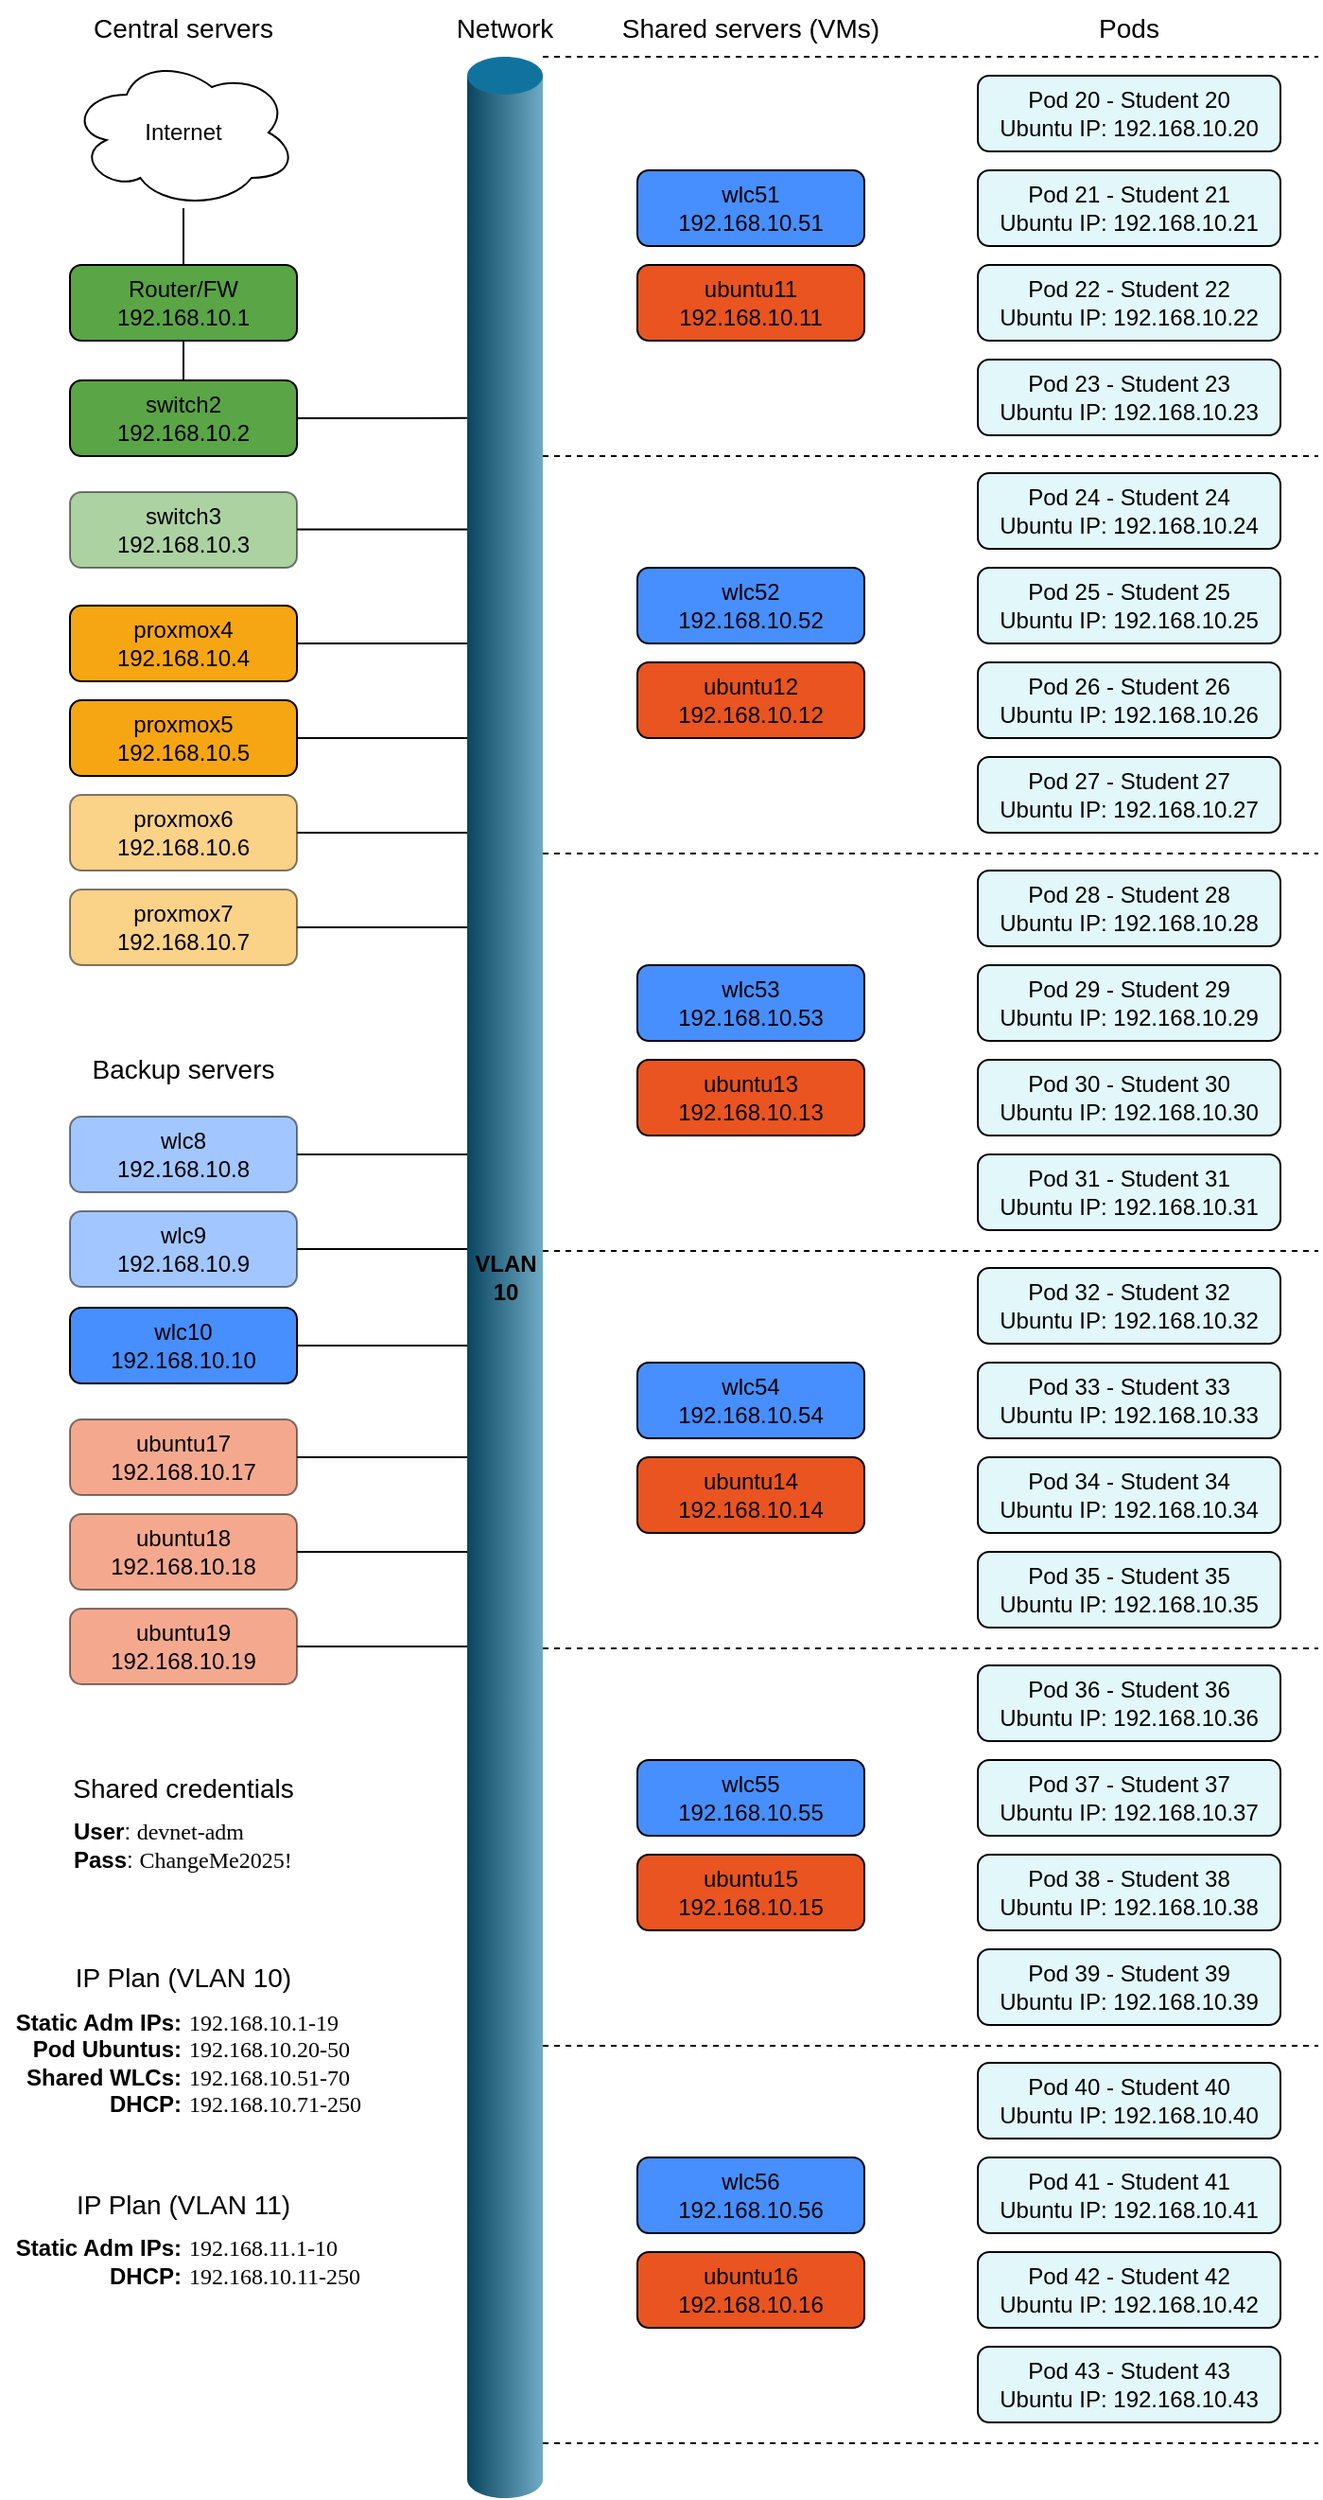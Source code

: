 <mxfile version="27.2.0">
  <diagram name="Lab Topology" id="lab-topology">
    <mxGraphModel dx="1365" dy="1097" grid="1" gridSize="10" guides="1" tooltips="1" connect="1" arrows="1" fold="1" page="1" pageScale="1" pageWidth="2000" pageHeight="2000" math="0" shadow="0">
      <root>
        <mxCell id="0" />
        <mxCell id="1" parent="0" />
        <mxCell id="JF7ul_cEhmW1xDyU_TWV-47" value="" style="edgeStyle=orthogonalEdgeStyle;shape=connector;rounded=1;orthogonalLoop=1;jettySize=auto;html=1;strokeColor=default;align=center;verticalAlign=middle;fontFamily=Helvetica;fontSize=11;fontColor=default;labelBackgroundColor=default;endArrow=none;endFill=0;" parent="1" source="3" target="JF7ul_cEhmW1xDyU_TWV-30" edge="1">
          <mxGeometry relative="1" as="geometry" />
        </mxCell>
        <mxCell id="3" value="Router/FW&lt;br&gt;192.168.10.1" style="rounded=1;whiteSpace=wrap;html=1;fillColor=#5AA546;" parent="1" vertex="1">
          <mxGeometry x="60" y="150" width="120" height="40" as="geometry" />
        </mxCell>
        <mxCell id="JF7ul_cEhmW1xDyU_TWV-48" value="" style="edgeStyle=orthogonalEdgeStyle;shape=connector;rounded=1;orthogonalLoop=1;jettySize=auto;html=1;strokeColor=default;align=center;verticalAlign=middle;fontFamily=Helvetica;fontSize=11;fontColor=default;labelBackgroundColor=default;endArrow=none;endFill=0;entryX=-0.001;entryY=0.294;entryDx=0;entryDy=0;entryPerimeter=0;" parent="1" source="5" edge="1">
          <mxGeometry relative="1" as="geometry">
            <mxPoint x="269.96" y="230.92" as="targetPoint" />
          </mxGeometry>
        </mxCell>
        <mxCell id="5" value="switch2&#xa;192.168.10.2" style="rounded=1;whiteSpace=wrap;html=1;fillColor=#5AA546;" parent="1" vertex="1">
          <mxGeometry x="60" y="211" width="120" height="40" as="geometry" />
        </mxCell>
        <mxCell id="6" value="switch3&#xa;192.168.10.3" style="rounded=1;whiteSpace=wrap;html=1;fillColor=#5AA546;opacity=50;" parent="1" vertex="1">
          <mxGeometry x="60" y="270" width="120" height="40" as="geometry" />
        </mxCell>
        <mxCell id="7" style="edgeStyle=orthogonalEdgeStyle;endArrow=none;html=1;endFill=0;" parent="1" source="3" target="5" edge="1">
          <mxGeometry relative="1" as="geometry" />
        </mxCell>
        <mxCell id="9" value="proxmox4&#xa;192.168.10.4" style="rounded=1;whiteSpace=wrap;html=1;fillColor=#F6A613;" parent="1" vertex="1">
          <mxGeometry x="60" y="330" width="120" height="40" as="geometry" />
        </mxCell>
        <mxCell id="10" value="proxmox5&#xa;192.168.10.5" style="rounded=1;whiteSpace=wrap;html=1;fillColor=#F6A613;" parent="1" vertex="1">
          <mxGeometry x="60" y="380" width="120" height="40" as="geometry" />
        </mxCell>
        <mxCell id="11" value="proxmox6&#xa;192.168.10.6" style="rounded=1;whiteSpace=wrap;html=1;fillColor=#F6A613;opacity=50;" parent="1" vertex="1">
          <mxGeometry x="60" y="430" width="120" height="40" as="geometry" />
        </mxCell>
        <mxCell id="12" value="proxmox7&#xa;192.168.10.7" style="rounded=1;whiteSpace=wrap;html=1;fillColor=#F6A613;opacity=50;" parent="1" vertex="1">
          <mxGeometry x="60" y="480" width="120" height="40" as="geometry" />
        </mxCell>
        <mxCell id="17" value="wlc8&lt;br&gt;192.168.10.8" style="rounded=1;whiteSpace=wrap;html=1;fillColor=#478EFF;strokeColor=light-dark(#000000,#FFFFFF);opacity=50;" parent="1" vertex="1">
          <mxGeometry x="60" y="600" width="120" height="40" as="geometry" />
        </mxCell>
        <mxCell id="26" value="wlc51&#xa;192.168.10.51" style="rounded=1;whiteSpace=wrap;html=1;fillColor=#478EFF;strokeColor=light-dark(#000000,#FFFFFF);" parent="1" vertex="1">
          <mxGeometry x="360" y="100" width="120" height="40" as="geometry" />
        </mxCell>
        <mxCell id="27" value="ubuntu11&lt;br&gt;192.168.10.11" style="rounded=1;whiteSpace=wrap;html=1;fillColor=#E95420;strokeColor=light-dark(#000000,#FFFFFF);" parent="1" vertex="1">
          <mxGeometry x="360" y="150" width="120" height="40" as="geometry" />
        </mxCell>
        <mxCell id="28" value="Pod 20 - Student 20&lt;div&gt;Ubuntu IP: 192.168.10.20&lt;/div&gt;" style="rounded=1;whiteSpace=wrap;html=1;fillColor=#e1f7fa;" parent="1" vertex="1">
          <mxGeometry x="540" y="50" width="160" height="40" as="geometry" />
        </mxCell>
        <mxCell id="JF7ul_cEhmW1xDyU_TWV-30" value="Internet" style="ellipse;shape=cloud;whiteSpace=wrap;html=1;" parent="1" vertex="1">
          <mxGeometry x="60" y="40" width="120" height="80" as="geometry" />
        </mxCell>
        <mxCell id="JF7ul_cEhmW1xDyU_TWV-37" value="&lt;font&gt;VLAN&lt;/font&gt;&lt;div&gt;&lt;font&gt;10&lt;/font&gt;&lt;/div&gt;" style="verticalLabelPosition=middle;verticalAlign=middle;html=1;shape=mxgraph.infographic.cylinder;fillColor=#10739E;strokeColor=none;labelPosition=center;align=center;fontColor=light-dark(#000000,#000000);fontStyle=1" parent="1" vertex="1">
          <mxGeometry x="270" y="40" width="40" height="1290" as="geometry" />
        </mxCell>
        <mxCell id="JF7ul_cEhmW1xDyU_TWV-49" value="" style="edgeStyle=orthogonalEdgeStyle;shape=connector;rounded=1;orthogonalLoop=1;jettySize=auto;html=1;strokeColor=default;align=center;verticalAlign=middle;fontFamily=Helvetica;fontSize=11;fontColor=default;labelBackgroundColor=default;endArrow=none;endFill=0;entryX=-0.001;entryY=0.294;entryDx=0;entryDy=0;entryPerimeter=0;" parent="1" edge="1">
          <mxGeometry relative="1" as="geometry">
            <mxPoint x="180" y="289.76" as="sourcePoint" />
            <mxPoint x="270" y="289.76" as="targetPoint" />
          </mxGeometry>
        </mxCell>
        <mxCell id="JF7ul_cEhmW1xDyU_TWV-50" value="" style="edgeStyle=orthogonalEdgeStyle;shape=connector;rounded=1;orthogonalLoop=1;jettySize=auto;html=1;strokeColor=default;align=center;verticalAlign=middle;fontFamily=Helvetica;fontSize=11;fontColor=default;labelBackgroundColor=default;endArrow=none;endFill=0;entryX=-0.001;entryY=0.294;entryDx=0;entryDy=0;entryPerimeter=0;" parent="1" edge="1">
          <mxGeometry relative="1" as="geometry">
            <mxPoint x="180" y="350" as="sourcePoint" />
            <mxPoint x="270" y="350" as="targetPoint" />
          </mxGeometry>
        </mxCell>
        <mxCell id="JF7ul_cEhmW1xDyU_TWV-51" value="" style="edgeStyle=orthogonalEdgeStyle;shape=connector;rounded=1;orthogonalLoop=1;jettySize=auto;html=1;strokeColor=default;align=center;verticalAlign=middle;fontFamily=Helvetica;fontSize=11;fontColor=default;labelBackgroundColor=default;endArrow=none;endFill=0;entryX=-0.001;entryY=0.294;entryDx=0;entryDy=0;entryPerimeter=0;" parent="1" edge="1">
          <mxGeometry relative="1" as="geometry">
            <mxPoint x="180" y="400" as="sourcePoint" />
            <mxPoint x="270" y="400" as="targetPoint" />
          </mxGeometry>
        </mxCell>
        <mxCell id="JF7ul_cEhmW1xDyU_TWV-52" value="" style="edgeStyle=orthogonalEdgeStyle;shape=connector;rounded=1;orthogonalLoop=1;jettySize=auto;html=1;strokeColor=default;align=center;verticalAlign=middle;fontFamily=Helvetica;fontSize=11;fontColor=default;labelBackgroundColor=default;endArrow=none;endFill=0;entryX=-0.001;entryY=0.294;entryDx=0;entryDy=0;entryPerimeter=0;" parent="1" edge="1">
          <mxGeometry relative="1" as="geometry">
            <mxPoint x="180" y="450" as="sourcePoint" />
            <mxPoint x="270" y="450" as="targetPoint" />
          </mxGeometry>
        </mxCell>
        <mxCell id="JF7ul_cEhmW1xDyU_TWV-53" value="" style="edgeStyle=orthogonalEdgeStyle;shape=connector;rounded=1;orthogonalLoop=1;jettySize=auto;html=1;strokeColor=default;align=center;verticalAlign=middle;fontFamily=Helvetica;fontSize=11;fontColor=default;labelBackgroundColor=default;endArrow=none;endFill=0;entryX=-0.001;entryY=0.294;entryDx=0;entryDy=0;entryPerimeter=0;" parent="1" edge="1">
          <mxGeometry relative="1" as="geometry">
            <mxPoint x="180" y="500" as="sourcePoint" />
            <mxPoint x="270" y="500" as="targetPoint" />
          </mxGeometry>
        </mxCell>
        <mxCell id="JF7ul_cEhmW1xDyU_TWV-54" value="" style="edgeStyle=orthogonalEdgeStyle;shape=connector;rounded=1;orthogonalLoop=1;jettySize=auto;html=1;strokeColor=default;align=center;verticalAlign=middle;fontFamily=Helvetica;fontSize=11;fontColor=default;labelBackgroundColor=default;endArrow=none;endFill=0;entryX=-0.001;entryY=0.294;entryDx=0;entryDy=0;entryPerimeter=0;" parent="1" edge="1">
          <mxGeometry relative="1" as="geometry">
            <mxPoint x="180" y="620" as="sourcePoint" />
            <mxPoint x="270" y="620" as="targetPoint" />
          </mxGeometry>
        </mxCell>
        <mxCell id="rCJ5eUopM_oF1R0QCjyk-28" value="Central servers" style="text;strokeColor=none;align=center;fillColor=none;html=1;verticalAlign=middle;whiteSpace=wrap;rounded=0;fontSize=14;" parent="1" vertex="1">
          <mxGeometry x="60" y="10" width="120" height="30" as="geometry" />
        </mxCell>
        <mxCell id="rCJ5eUopM_oF1R0QCjyk-29" value="Network" style="text;strokeColor=none;align=center;fillColor=none;html=1;verticalAlign=middle;whiteSpace=wrap;rounded=0;fontSize=14;" parent="1" vertex="1">
          <mxGeometry x="230" y="10" width="120" height="30" as="geometry" />
        </mxCell>
        <mxCell id="rCJ5eUopM_oF1R0QCjyk-30" value="Shared servers (VMs)" style="text;strokeColor=none;align=center;fillColor=none;html=1;verticalAlign=middle;whiteSpace=wrap;rounded=0;fontSize=14;" parent="1" vertex="1">
          <mxGeometry x="340" y="10" width="160" height="30" as="geometry" />
        </mxCell>
        <mxCell id="rCJ5eUopM_oF1R0QCjyk-31" value="Pods" style="text;strokeColor=none;align=center;fillColor=none;html=1;verticalAlign=middle;whiteSpace=wrap;rounded=0;fontSize=14;" parent="1" vertex="1">
          <mxGeometry x="560" y="10" width="120" height="30" as="geometry" />
        </mxCell>
        <mxCell id="rCJ5eUopM_oF1R0QCjyk-33" value="Pod 21 - Student 21&lt;div&gt;Ubuntu IP: 192.168.10.21&lt;/div&gt;" style="rounded=1;whiteSpace=wrap;html=1;fillColor=#e1f7fa;" parent="1" vertex="1">
          <mxGeometry x="540" y="100" width="160" height="40" as="geometry" />
        </mxCell>
        <mxCell id="rCJ5eUopM_oF1R0QCjyk-35" value="Pod 22 - Student 22&lt;div&gt;Ubuntu IP: 192.168.10.22&lt;/div&gt;" style="rounded=1;whiteSpace=wrap;html=1;fillColor=#e1f7fa;" parent="1" vertex="1">
          <mxGeometry x="540" y="150" width="160" height="40" as="geometry" />
        </mxCell>
        <mxCell id="rCJ5eUopM_oF1R0QCjyk-36" value="Pod 23 - Student 23&lt;div&gt;Ubuntu IP: 192.168.10.23&lt;/div&gt;" style="rounded=1;whiteSpace=wrap;html=1;fillColor=#e1f7fa;" parent="1" vertex="1">
          <mxGeometry x="540" y="200" width="160" height="40" as="geometry" />
        </mxCell>
        <mxCell id="rCJ5eUopM_oF1R0QCjyk-37" value="" style="endArrow=none;dashed=1;html=1;rounded=0;" parent="1" edge="1">
          <mxGeometry width="50" height="50" relative="1" as="geometry">
            <mxPoint x="310" y="40" as="sourcePoint" />
            <mxPoint x="720" y="40" as="targetPoint" />
          </mxGeometry>
        </mxCell>
        <mxCell id="rCJ5eUopM_oF1R0QCjyk-38" value="" style="endArrow=none;dashed=1;html=1;rounded=0;" parent="1" edge="1">
          <mxGeometry width="50" height="50" relative="1" as="geometry">
            <mxPoint x="310" y="251" as="sourcePoint" />
            <mxPoint x="720" y="251" as="targetPoint" />
          </mxGeometry>
        </mxCell>
        <mxCell id="rCJ5eUopM_oF1R0QCjyk-39" value="wlc52&lt;br&gt;192.168.10.52" style="rounded=1;whiteSpace=wrap;html=1;fillColor=#478EFF;strokeColor=light-dark(#000000,#FFFFFF);" parent="1" vertex="1">
          <mxGeometry x="360" y="310" width="120" height="40" as="geometry" />
        </mxCell>
        <mxCell id="rCJ5eUopM_oF1R0QCjyk-40" value="ubuntu12&lt;div&gt;192.168.10.12&lt;/div&gt;" style="rounded=1;whiteSpace=wrap;html=1;fillColor=#E95420;strokeColor=light-dark(#000000,#FFFFFF);" parent="1" vertex="1">
          <mxGeometry x="360" y="360" width="120" height="40" as="geometry" />
        </mxCell>
        <mxCell id="rCJ5eUopM_oF1R0QCjyk-41" value="Pod 24 - Student 24&lt;div&gt;Ubuntu IP: 192.168.10.24&lt;/div&gt;" style="rounded=1;whiteSpace=wrap;html=1;fillColor=#e1f7fa;" parent="1" vertex="1">
          <mxGeometry x="540" y="260" width="160" height="40" as="geometry" />
        </mxCell>
        <mxCell id="rCJ5eUopM_oF1R0QCjyk-42" value="Pod 25 - Student 25&lt;div&gt;Ubuntu IP: 192.168.10.25&lt;/div&gt;" style="rounded=1;whiteSpace=wrap;html=1;fillColor=#e1f7fa;" parent="1" vertex="1">
          <mxGeometry x="540" y="310" width="160" height="40" as="geometry" />
        </mxCell>
        <mxCell id="rCJ5eUopM_oF1R0QCjyk-43" value="Pod 26 - Student 26&lt;div&gt;Ubuntu IP: 192.168.10.26&lt;/div&gt;" style="rounded=1;whiteSpace=wrap;html=1;fillColor=#e1f7fa;" parent="1" vertex="1">
          <mxGeometry x="540" y="360" width="160" height="40" as="geometry" />
        </mxCell>
        <mxCell id="rCJ5eUopM_oF1R0QCjyk-44" value="Pod 27 - Student 27&lt;div&gt;Ubuntu IP: 192.168.10.27&lt;/div&gt;" style="rounded=1;whiteSpace=wrap;html=1;fillColor=#e1f7fa;" parent="1" vertex="1">
          <mxGeometry x="540" y="410" width="160" height="40" as="geometry" />
        </mxCell>
        <mxCell id="rCJ5eUopM_oF1R0QCjyk-45" value="" style="endArrow=none;dashed=1;html=1;rounded=0;" parent="1" edge="1">
          <mxGeometry width="50" height="50" relative="1" as="geometry">
            <mxPoint x="310" y="461" as="sourcePoint" />
            <mxPoint x="720" y="461" as="targetPoint" />
          </mxGeometry>
        </mxCell>
        <mxCell id="rCJ5eUopM_oF1R0QCjyk-46" value="wlc54&lt;br&gt;192.168.10.54" style="rounded=1;whiteSpace=wrap;html=1;fillColor=#478EFF;strokeColor=light-dark(#000000,#FFFFFF);" parent="1" vertex="1">
          <mxGeometry x="360" y="730" width="120" height="40" as="geometry" />
        </mxCell>
        <mxCell id="rCJ5eUopM_oF1R0QCjyk-47" value="ubuntu14&lt;br&gt;192.168.10.14" style="rounded=1;whiteSpace=wrap;html=1;fillColor=#E95420;strokeColor=light-dark(#000000,#FFFFFF);" parent="1" vertex="1">
          <mxGeometry x="360" y="780" width="120" height="40" as="geometry" />
        </mxCell>
        <mxCell id="rCJ5eUopM_oF1R0QCjyk-48" value="Pod 32 - Student 32&lt;div&gt;Ubuntu IP: 192.168.10.32&lt;/div&gt;" style="rounded=1;whiteSpace=wrap;html=1;fillColor=#e1f7fa;" parent="1" vertex="1">
          <mxGeometry x="540" y="680" width="160" height="40" as="geometry" />
        </mxCell>
        <mxCell id="rCJ5eUopM_oF1R0QCjyk-49" value="Pod 33 - Student 33&lt;div&gt;Ubuntu IP: 192.168.10.33&lt;/div&gt;" style="rounded=1;whiteSpace=wrap;html=1;fillColor=#e1f7fa;" parent="1" vertex="1">
          <mxGeometry x="540" y="730" width="160" height="40" as="geometry" />
        </mxCell>
        <mxCell id="rCJ5eUopM_oF1R0QCjyk-50" value="Pod 34 - Student 34&lt;div&gt;Ubuntu IP: 192.168.10.34&lt;/div&gt;" style="rounded=1;whiteSpace=wrap;html=1;fillColor=#e1f7fa;" parent="1" vertex="1">
          <mxGeometry x="540" y="780" width="160" height="40" as="geometry" />
        </mxCell>
        <mxCell id="rCJ5eUopM_oF1R0QCjyk-51" value="Pod 35 - Student 35&lt;div&gt;Ubuntu IP: 192.168.10.35&lt;/div&gt;" style="rounded=1;whiteSpace=wrap;html=1;fillColor=#e1f7fa;" parent="1" vertex="1">
          <mxGeometry x="540" y="830" width="160" height="40" as="geometry" />
        </mxCell>
        <mxCell id="rCJ5eUopM_oF1R0QCjyk-52" value="" style="endArrow=none;dashed=1;html=1;rounded=0;" parent="1" edge="1">
          <mxGeometry width="50" height="50" relative="1" as="geometry">
            <mxPoint x="310" y="881" as="sourcePoint" />
            <mxPoint x="720" y="881" as="targetPoint" />
          </mxGeometry>
        </mxCell>
        <mxCell id="rCJ5eUopM_oF1R0QCjyk-53" value="" style="endArrow=none;dashed=1;html=1;rounded=0;" parent="1" edge="1">
          <mxGeometry width="50" height="50" relative="1" as="geometry">
            <mxPoint x="310" y="671" as="sourcePoint" />
            <mxPoint x="720" y="671" as="targetPoint" />
          </mxGeometry>
        </mxCell>
        <mxCell id="rCJ5eUopM_oF1R0QCjyk-54" value="wlc53&lt;br&gt;192.168.10.53" style="rounded=1;whiteSpace=wrap;html=1;fillColor=#478EFF;strokeColor=light-dark(#000000,#FFFFFF);" parent="1" vertex="1">
          <mxGeometry x="360" y="520" width="120" height="40" as="geometry" />
        </mxCell>
        <mxCell id="rCJ5eUopM_oF1R0QCjyk-55" value="ubuntu13&lt;br&gt;192.168.10.13" style="rounded=1;whiteSpace=wrap;html=1;fillColor=#E95420;strokeColor=light-dark(#000000,#FFFFFF);" parent="1" vertex="1">
          <mxGeometry x="360" y="570" width="120" height="40" as="geometry" />
        </mxCell>
        <mxCell id="rCJ5eUopM_oF1R0QCjyk-56" value="Pod 29 - Student 29&lt;div&gt;Ubuntu IP: 192.168.10.29&lt;/div&gt;" style="rounded=1;whiteSpace=wrap;html=1;fillColor=#e1f7fa;" parent="1" vertex="1">
          <mxGeometry x="540" y="520" width="160" height="40" as="geometry" />
        </mxCell>
        <mxCell id="rCJ5eUopM_oF1R0QCjyk-57" value="Pod 30 - Student 30&lt;div&gt;Ubuntu IP: 192.168.10.30&lt;/div&gt;" style="rounded=1;whiteSpace=wrap;html=1;fillColor=#e1f7fa;" parent="1" vertex="1">
          <mxGeometry x="540" y="570" width="160" height="40" as="geometry" />
        </mxCell>
        <mxCell id="rCJ5eUopM_oF1R0QCjyk-58" value="Pod 31 - Student 31&lt;div&gt;Ubuntu IP: 192.168.10.31&lt;/div&gt;" style="rounded=1;whiteSpace=wrap;html=1;fillColor=#e1f7fa;" parent="1" vertex="1">
          <mxGeometry x="540" y="620" width="160" height="40" as="geometry" />
        </mxCell>
        <mxCell id="rCJ5eUopM_oF1R0QCjyk-59" value="Pod 28 - Student 28&lt;div&gt;Ubuntu IP: 192.168.10.28&lt;/div&gt;" style="rounded=1;whiteSpace=wrap;html=1;fillColor=#e1f7fa;" parent="1" vertex="1">
          <mxGeometry x="540" y="470" width="160" height="40" as="geometry" />
        </mxCell>
        <mxCell id="rCJ5eUopM_oF1R0QCjyk-60" value="wlc56&lt;br&gt;192.168.10.56" style="rounded=1;whiteSpace=wrap;html=1;fillColor=#478EFF;strokeColor=light-dark(#000000,#FFFFFF);" parent="1" vertex="1">
          <mxGeometry x="360" y="1150" width="120" height="40" as="geometry" />
        </mxCell>
        <mxCell id="rCJ5eUopM_oF1R0QCjyk-61" value="ubuntu16&lt;br&gt;192.168.10.16" style="rounded=1;whiteSpace=wrap;html=1;fillColor=#E95420;strokeColor=light-dark(#000000,#FFFFFF);" parent="1" vertex="1">
          <mxGeometry x="360" y="1200" width="120" height="40" as="geometry" />
        </mxCell>
        <mxCell id="rCJ5eUopM_oF1R0QCjyk-62" value="Pod 40 - Student 40&lt;div&gt;Ubuntu IP: 192.168.10.40&lt;/div&gt;" style="rounded=1;whiteSpace=wrap;html=1;fillColor=#e1f7fa;" parent="1" vertex="1">
          <mxGeometry x="540" y="1100" width="160" height="40" as="geometry" />
        </mxCell>
        <mxCell id="rCJ5eUopM_oF1R0QCjyk-63" value="Pod 41 - Student 41&lt;div&gt;Ubuntu IP: 192.168.10.41&lt;/div&gt;" style="rounded=1;whiteSpace=wrap;html=1;fillColor=#e1f7fa;" parent="1" vertex="1">
          <mxGeometry x="540" y="1150" width="160" height="40" as="geometry" />
        </mxCell>
        <mxCell id="rCJ5eUopM_oF1R0QCjyk-64" value="Pod 42 - Student 42&lt;div&gt;Ubuntu IP: 192.168.10.42&lt;/div&gt;" style="rounded=1;whiteSpace=wrap;html=1;fillColor=#e1f7fa;" parent="1" vertex="1">
          <mxGeometry x="540" y="1200" width="160" height="40" as="geometry" />
        </mxCell>
        <mxCell id="rCJ5eUopM_oF1R0QCjyk-65" value="Pod 43 - Student 43&lt;div&gt;Ubuntu IP: 192.168.10.43&lt;/div&gt;" style="rounded=1;whiteSpace=wrap;html=1;fillColor=#e1f7fa;" parent="1" vertex="1">
          <mxGeometry x="540" y="1250" width="160" height="40" as="geometry" />
        </mxCell>
        <mxCell id="rCJ5eUopM_oF1R0QCjyk-66" value="" style="endArrow=none;dashed=1;html=1;rounded=0;" parent="1" edge="1">
          <mxGeometry width="50" height="50" relative="1" as="geometry">
            <mxPoint x="310" y="1301" as="sourcePoint" />
            <mxPoint x="720" y="1301" as="targetPoint" />
          </mxGeometry>
        </mxCell>
        <mxCell id="rCJ5eUopM_oF1R0QCjyk-67" value="" style="endArrow=none;dashed=1;html=1;rounded=0;" parent="1" edge="1">
          <mxGeometry width="50" height="50" relative="1" as="geometry">
            <mxPoint x="310" y="1091" as="sourcePoint" />
            <mxPoint x="720" y="1091" as="targetPoint" />
          </mxGeometry>
        </mxCell>
        <mxCell id="rCJ5eUopM_oF1R0QCjyk-68" value="wlc55&lt;br&gt;192.168.10.55" style="rounded=1;whiteSpace=wrap;html=1;fillColor=#478EFF;strokeColor=light-dark(#000000,#FFFFFF);" parent="1" vertex="1">
          <mxGeometry x="360" y="940" width="120" height="40" as="geometry" />
        </mxCell>
        <mxCell id="rCJ5eUopM_oF1R0QCjyk-69" value="ubuntu15&lt;br&gt;192.168.10.15" style="rounded=1;whiteSpace=wrap;html=1;fillColor=#E95420;strokeColor=light-dark(#000000,#FFFFFF);" parent="1" vertex="1">
          <mxGeometry x="360" y="990" width="120" height="40" as="geometry" />
        </mxCell>
        <mxCell id="rCJ5eUopM_oF1R0QCjyk-70" value="Pod 37 - Student 37&lt;div&gt;Ubuntu IP: 192.168.10.37&lt;/div&gt;" style="rounded=1;whiteSpace=wrap;html=1;fillColor=#e1f7fa;" parent="1" vertex="1">
          <mxGeometry x="540" y="940" width="160" height="40" as="geometry" />
        </mxCell>
        <mxCell id="rCJ5eUopM_oF1R0QCjyk-71" value="Pod 38 - Student 38&lt;div&gt;Ubuntu IP: 192.168.10.38&lt;/div&gt;" style="rounded=1;whiteSpace=wrap;html=1;fillColor=#e1f7fa;" parent="1" vertex="1">
          <mxGeometry x="540" y="990" width="160" height="40" as="geometry" />
        </mxCell>
        <mxCell id="rCJ5eUopM_oF1R0QCjyk-72" value="Pod 39 - Student 39&lt;div&gt;Ubuntu IP: 192.168.10.39&lt;/div&gt;" style="rounded=1;whiteSpace=wrap;html=1;fillColor=#e1f7fa;" parent="1" vertex="1">
          <mxGeometry x="540" y="1040" width="160" height="40" as="geometry" />
        </mxCell>
        <mxCell id="rCJ5eUopM_oF1R0QCjyk-73" value="Pod 36 - Student 36&lt;div&gt;Ubuntu IP: 192.168.10.36&lt;/div&gt;" style="rounded=1;whiteSpace=wrap;html=1;fillColor=#e1f7fa;" parent="1" vertex="1">
          <mxGeometry x="540" y="890" width="160" height="40" as="geometry" />
        </mxCell>
        <mxCell id="rCJ5eUopM_oF1R0QCjyk-76" value="Backup servers" style="text;strokeColor=none;align=center;fillColor=none;html=1;verticalAlign=middle;whiteSpace=wrap;rounded=0;fontSize=14;" parent="1" vertex="1">
          <mxGeometry x="60" y="560" width="120" height="30" as="geometry" />
        </mxCell>
        <mxCell id="rCJ5eUopM_oF1R0QCjyk-77" value="wlc9&lt;br&gt;192.168.10.9" style="rounded=1;whiteSpace=wrap;html=1;fillColor=#478EFF;strokeColor=light-dark(#000000,#FFFFFF);opacity=50;" parent="1" vertex="1">
          <mxGeometry x="60" y="650" width="120" height="40" as="geometry" />
        </mxCell>
        <mxCell id="rCJ5eUopM_oF1R0QCjyk-78" value="" style="edgeStyle=orthogonalEdgeStyle;shape=connector;rounded=1;orthogonalLoop=1;jettySize=auto;html=1;strokeColor=default;align=center;verticalAlign=middle;fontFamily=Helvetica;fontSize=11;fontColor=default;labelBackgroundColor=default;endArrow=none;endFill=0;entryX=-0.001;entryY=0.294;entryDx=0;entryDy=0;entryPerimeter=0;" parent="1" edge="1">
          <mxGeometry relative="1" as="geometry">
            <mxPoint x="180" y="670" as="sourcePoint" />
            <mxPoint x="270" y="670" as="targetPoint" />
          </mxGeometry>
        </mxCell>
        <mxCell id="rCJ5eUopM_oF1R0QCjyk-79" value="wlc10&lt;br&gt;192.168.10.10" style="rounded=1;whiteSpace=wrap;html=1;fillColor=#478EFF;strokeColor=light-dark(#000000,#FFFFFF);" parent="1" vertex="1">
          <mxGeometry x="60" y="701" width="120" height="40" as="geometry" />
        </mxCell>
        <mxCell id="rCJ5eUopM_oF1R0QCjyk-80" value="" style="edgeStyle=orthogonalEdgeStyle;shape=connector;rounded=1;orthogonalLoop=1;jettySize=auto;html=1;strokeColor=default;align=center;verticalAlign=middle;fontFamily=Helvetica;fontSize=11;fontColor=default;labelBackgroundColor=default;endArrow=none;endFill=0;entryX=-0.001;entryY=0.294;entryDx=0;entryDy=0;entryPerimeter=0;" parent="1" edge="1">
          <mxGeometry relative="1" as="geometry">
            <mxPoint x="180" y="721" as="sourcePoint" />
            <mxPoint x="270" y="721" as="targetPoint" />
          </mxGeometry>
        </mxCell>
        <mxCell id="rCJ5eUopM_oF1R0QCjyk-81" value="ubuntu17&lt;br&gt;192.168.10.17" style="rounded=1;whiteSpace=wrap;html=1;fillColor=#E95420;strokeColor=light-dark(#000000,#FFFFFF);opacity=50;" parent="1" vertex="1">
          <mxGeometry x="60" y="760" width="120" height="40" as="geometry" />
        </mxCell>
        <mxCell id="rCJ5eUopM_oF1R0QCjyk-82" value="" style="edgeStyle=orthogonalEdgeStyle;shape=connector;rounded=1;orthogonalLoop=1;jettySize=auto;html=1;strokeColor=default;align=center;verticalAlign=middle;fontFamily=Helvetica;fontSize=11;fontColor=default;labelBackgroundColor=default;endArrow=none;endFill=0;entryX=-0.001;entryY=0.294;entryDx=0;entryDy=0;entryPerimeter=0;" parent="1" edge="1">
          <mxGeometry relative="1" as="geometry">
            <mxPoint x="180" y="780" as="sourcePoint" />
            <mxPoint x="270" y="780" as="targetPoint" />
          </mxGeometry>
        </mxCell>
        <mxCell id="rCJ5eUopM_oF1R0QCjyk-83" value="ubuntu18&lt;br&gt;192.168.10.18" style="rounded=1;whiteSpace=wrap;html=1;fillColor=#E95420;strokeColor=light-dark(#000000,#FFFFFF);opacity=50;" parent="1" vertex="1">
          <mxGeometry x="60" y="810" width="120" height="40" as="geometry" />
        </mxCell>
        <mxCell id="rCJ5eUopM_oF1R0QCjyk-84" value="" style="edgeStyle=orthogonalEdgeStyle;shape=connector;rounded=1;orthogonalLoop=1;jettySize=auto;html=1;strokeColor=default;align=center;verticalAlign=middle;fontFamily=Helvetica;fontSize=11;fontColor=default;labelBackgroundColor=default;endArrow=none;endFill=0;entryX=-0.001;entryY=0.294;entryDx=0;entryDy=0;entryPerimeter=0;" parent="1" edge="1">
          <mxGeometry relative="1" as="geometry">
            <mxPoint x="180" y="830" as="sourcePoint" />
            <mxPoint x="270" y="830" as="targetPoint" />
          </mxGeometry>
        </mxCell>
        <mxCell id="rCJ5eUopM_oF1R0QCjyk-85" value="ubuntu19&lt;br&gt;192.168.10.19" style="rounded=1;whiteSpace=wrap;html=1;fillColor=#E95420;strokeColor=light-dark(#000000,#FFFFFF);opacity=50;" parent="1" vertex="1">
          <mxGeometry x="60" y="860" width="120" height="40" as="geometry" />
        </mxCell>
        <mxCell id="rCJ5eUopM_oF1R0QCjyk-86" value="" style="edgeStyle=orthogonalEdgeStyle;shape=connector;rounded=1;orthogonalLoop=1;jettySize=auto;html=1;strokeColor=default;align=center;verticalAlign=middle;fontFamily=Helvetica;fontSize=11;fontColor=default;labelBackgroundColor=default;endArrow=none;endFill=0;entryX=-0.001;entryY=0.294;entryDx=0;entryDy=0;entryPerimeter=0;" parent="1" edge="1">
          <mxGeometry relative="1" as="geometry">
            <mxPoint x="180" y="880" as="sourcePoint" />
            <mxPoint x="270" y="880" as="targetPoint" />
          </mxGeometry>
        </mxCell>
        <mxCell id="rCJ5eUopM_oF1R0QCjyk-87" value="Shared credentials" style="text;strokeColor=none;align=center;fillColor=none;html=1;verticalAlign=middle;whiteSpace=wrap;rounded=0;fontSize=14;" parent="1" vertex="1">
          <mxGeometry x="60" y="940" width="120" height="30" as="geometry" />
        </mxCell>
        <mxCell id="rCJ5eUopM_oF1R0QCjyk-88" value="&lt;b&gt;User&lt;/b&gt;: &lt;font face=&quot;Lucida Console&quot;&gt;devnet-adm&lt;/font&gt;&lt;div&gt;&lt;b&gt;Pass&lt;/b&gt;: &lt;font face=&quot;Lucida Console&quot;&gt;ChangeMe2025!&lt;/font&gt;&lt;/div&gt;" style="text;strokeColor=none;align=left;fillColor=none;html=1;verticalAlign=middle;whiteSpace=wrap;rounded=0;" parent="1" vertex="1">
          <mxGeometry x="60" y="970" width="180" height="30" as="geometry" />
        </mxCell>
        <mxCell id="rCJ5eUopM_oF1R0QCjyk-89" value="IP Plan (VLAN 10)" style="text;strokeColor=none;align=center;fillColor=none;html=1;verticalAlign=middle;whiteSpace=wrap;rounded=0;fontSize=14;" parent="1" vertex="1">
          <mxGeometry x="60" y="1040" width="120" height="30" as="geometry" />
        </mxCell>
        <mxCell id="rCJ5eUopM_oF1R0QCjyk-90" value="&lt;font face=&quot;Lucida Console&quot;&gt;192.168.10.1-19&lt;/font&gt;&lt;div&gt;&lt;font face=&quot;Lucida Console&quot;&gt;192.168.10.20-50&lt;/font&gt;&lt;/div&gt;&lt;div&gt;&lt;font face=&quot;Lucida Console&quot;&gt;192.168.10.51-70&lt;/font&gt;&lt;font face=&quot;Lucida Console&quot;&gt;&lt;/font&gt;&lt;/div&gt;&lt;div&gt;&lt;font face=&quot;Lucida Console&quot;&gt;192.168.10.71-250&lt;/font&gt;&lt;font face=&quot;Lucida Console&quot;&gt;&lt;/font&gt;&lt;/div&gt;" style="text;strokeColor=none;align=left;fillColor=none;html=1;verticalAlign=middle;whiteSpace=wrap;rounded=0;spacing=4;spacingBottom=0;spacingLeft=0;spacingRight=0;spacingTop=0;fontSize=12;" parent="1" vertex="1">
          <mxGeometry x="119" y="1070" width="130" height="60" as="geometry" />
        </mxCell>
        <mxCell id="rCJ5eUopM_oF1R0QCjyk-91" value="&lt;div&gt;&lt;b style=&quot;background-color: transparent; color: light-dark(rgb(0, 0, 0), rgb(255, 255, 255));&quot;&gt;Static Adm IPs:&lt;/b&gt;&lt;/div&gt;&lt;div&gt;&lt;b&gt;Pod Ubuntus:&lt;/b&gt;&lt;/div&gt;&lt;div&gt;&lt;b&gt;Shared WLCs:&lt;/b&gt;&lt;font face=&quot;Lucida Console&quot;&gt;&lt;/font&gt;&lt;/div&gt;&lt;div&gt;&lt;b&gt;DHCP:&lt;/b&gt;&lt;font face=&quot;Lucida Console&quot;&gt;&lt;/font&gt;&lt;/div&gt;" style="text;strokeColor=none;align=right;fillColor=none;html=1;verticalAlign=middle;whiteSpace=wrap;rounded=0;spacing=4;spacingBottom=0;spacingLeft=0;spacingRight=0;spacingTop=0;fontSize=12;" parent="1" vertex="1">
          <mxGeometry x="23" y="1070" width="100" height="60" as="geometry" />
        </mxCell>
        <mxCell id="rCJ5eUopM_oF1R0QCjyk-92" value="IP Plan (VLAN 11)" style="text;strokeColor=none;align=center;fillColor=none;html=1;verticalAlign=middle;whiteSpace=wrap;rounded=0;fontSize=14;" parent="1" vertex="1">
          <mxGeometry x="60" y="1160" width="120" height="30" as="geometry" />
        </mxCell>
        <mxCell id="rCJ5eUopM_oF1R0QCjyk-93" value="&lt;font face=&quot;Lucida Console&quot;&gt;192.168.11.1-10&lt;/font&gt;&lt;div&gt;&lt;font face=&quot;Lucida Console&quot;&gt;192.168.10.11-250&lt;br&gt;&lt;/font&gt;&lt;/div&gt;" style="text;strokeColor=none;align=left;fillColor=none;html=1;verticalAlign=middle;whiteSpace=wrap;rounded=0;spacing=4;spacingBottom=0;spacingLeft=0;spacingRight=0;spacingTop=0;fontSize=12;" parent="1" vertex="1">
          <mxGeometry x="119" y="1190" width="130" height="30" as="geometry" />
        </mxCell>
        <mxCell id="rCJ5eUopM_oF1R0QCjyk-94" value="&lt;div&gt;&lt;b style=&quot;background-color: transparent; color: light-dark(rgb(0, 0, 0), rgb(255, 255, 255));&quot;&gt;Static Adm IPs:&lt;/b&gt;&lt;/div&gt;&lt;div&gt;&lt;b style=&quot;background-color: transparent; color: light-dark(rgb(0, 0, 0), rgb(255, 255, 255));&quot;&gt;DHCP:&lt;/b&gt;&lt;/div&gt;" style="text;strokeColor=none;align=right;fillColor=none;html=1;verticalAlign=middle;whiteSpace=wrap;rounded=0;spacing=4;spacingBottom=0;spacingLeft=0;spacingRight=0;spacingTop=0;fontSize=12;" parent="1" vertex="1">
          <mxGeometry x="23" y="1190" width="100" height="30" as="geometry" />
        </mxCell>
      </root>
    </mxGraphModel>
  </diagram>
</mxfile>
